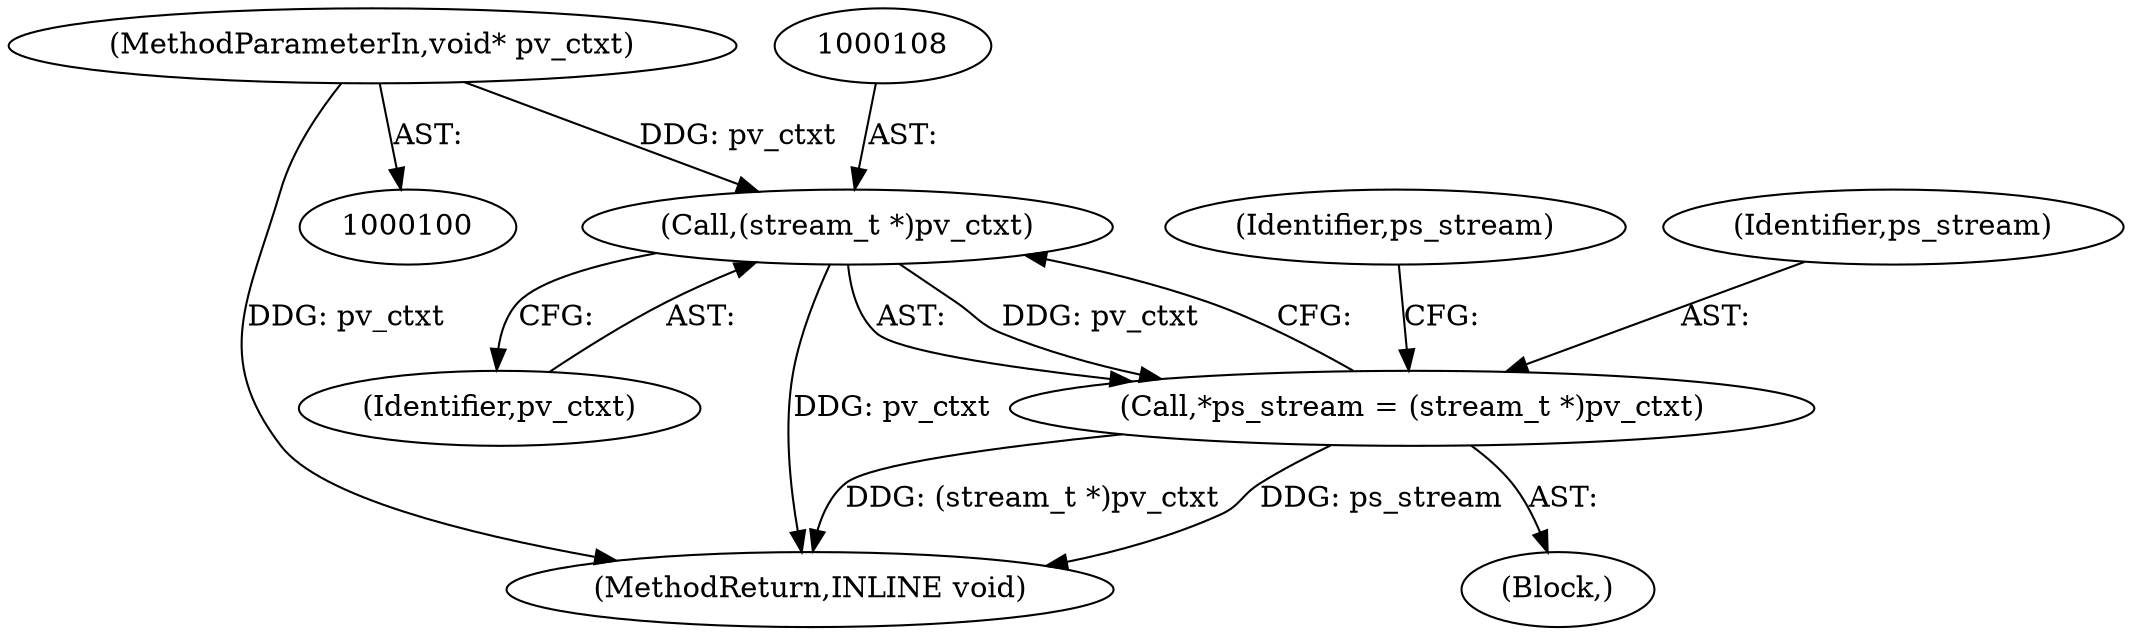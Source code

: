 digraph "0_Android_d1c775d1d8d2ed117d1e026719b7f9f089716597@pointer" {
"1000107" [label="(Call,(stream_t *)pv_ctxt)"];
"1000101" [label="(MethodParameterIn,void* pv_ctxt)"];
"1000105" [label="(Call,*ps_stream = (stream_t *)pv_ctxt)"];
"1000109" [label="(Identifier,pv_ctxt)"];
"1000114" [label="(Identifier,ps_stream)"];
"1000106" [label="(Identifier,ps_stream)"];
"1000153" [label="(MethodReturn,INLINE void)"];
"1000103" [label="(Block,)"];
"1000105" [label="(Call,*ps_stream = (stream_t *)pv_ctxt)"];
"1000101" [label="(MethodParameterIn,void* pv_ctxt)"];
"1000107" [label="(Call,(stream_t *)pv_ctxt)"];
"1000107" -> "1000105"  [label="AST: "];
"1000107" -> "1000109"  [label="CFG: "];
"1000108" -> "1000107"  [label="AST: "];
"1000109" -> "1000107"  [label="AST: "];
"1000105" -> "1000107"  [label="CFG: "];
"1000107" -> "1000153"  [label="DDG: pv_ctxt"];
"1000107" -> "1000105"  [label="DDG: pv_ctxt"];
"1000101" -> "1000107"  [label="DDG: pv_ctxt"];
"1000101" -> "1000100"  [label="AST: "];
"1000101" -> "1000153"  [label="DDG: pv_ctxt"];
"1000105" -> "1000103"  [label="AST: "];
"1000106" -> "1000105"  [label="AST: "];
"1000114" -> "1000105"  [label="CFG: "];
"1000105" -> "1000153"  [label="DDG: (stream_t *)pv_ctxt"];
"1000105" -> "1000153"  [label="DDG: ps_stream"];
}
